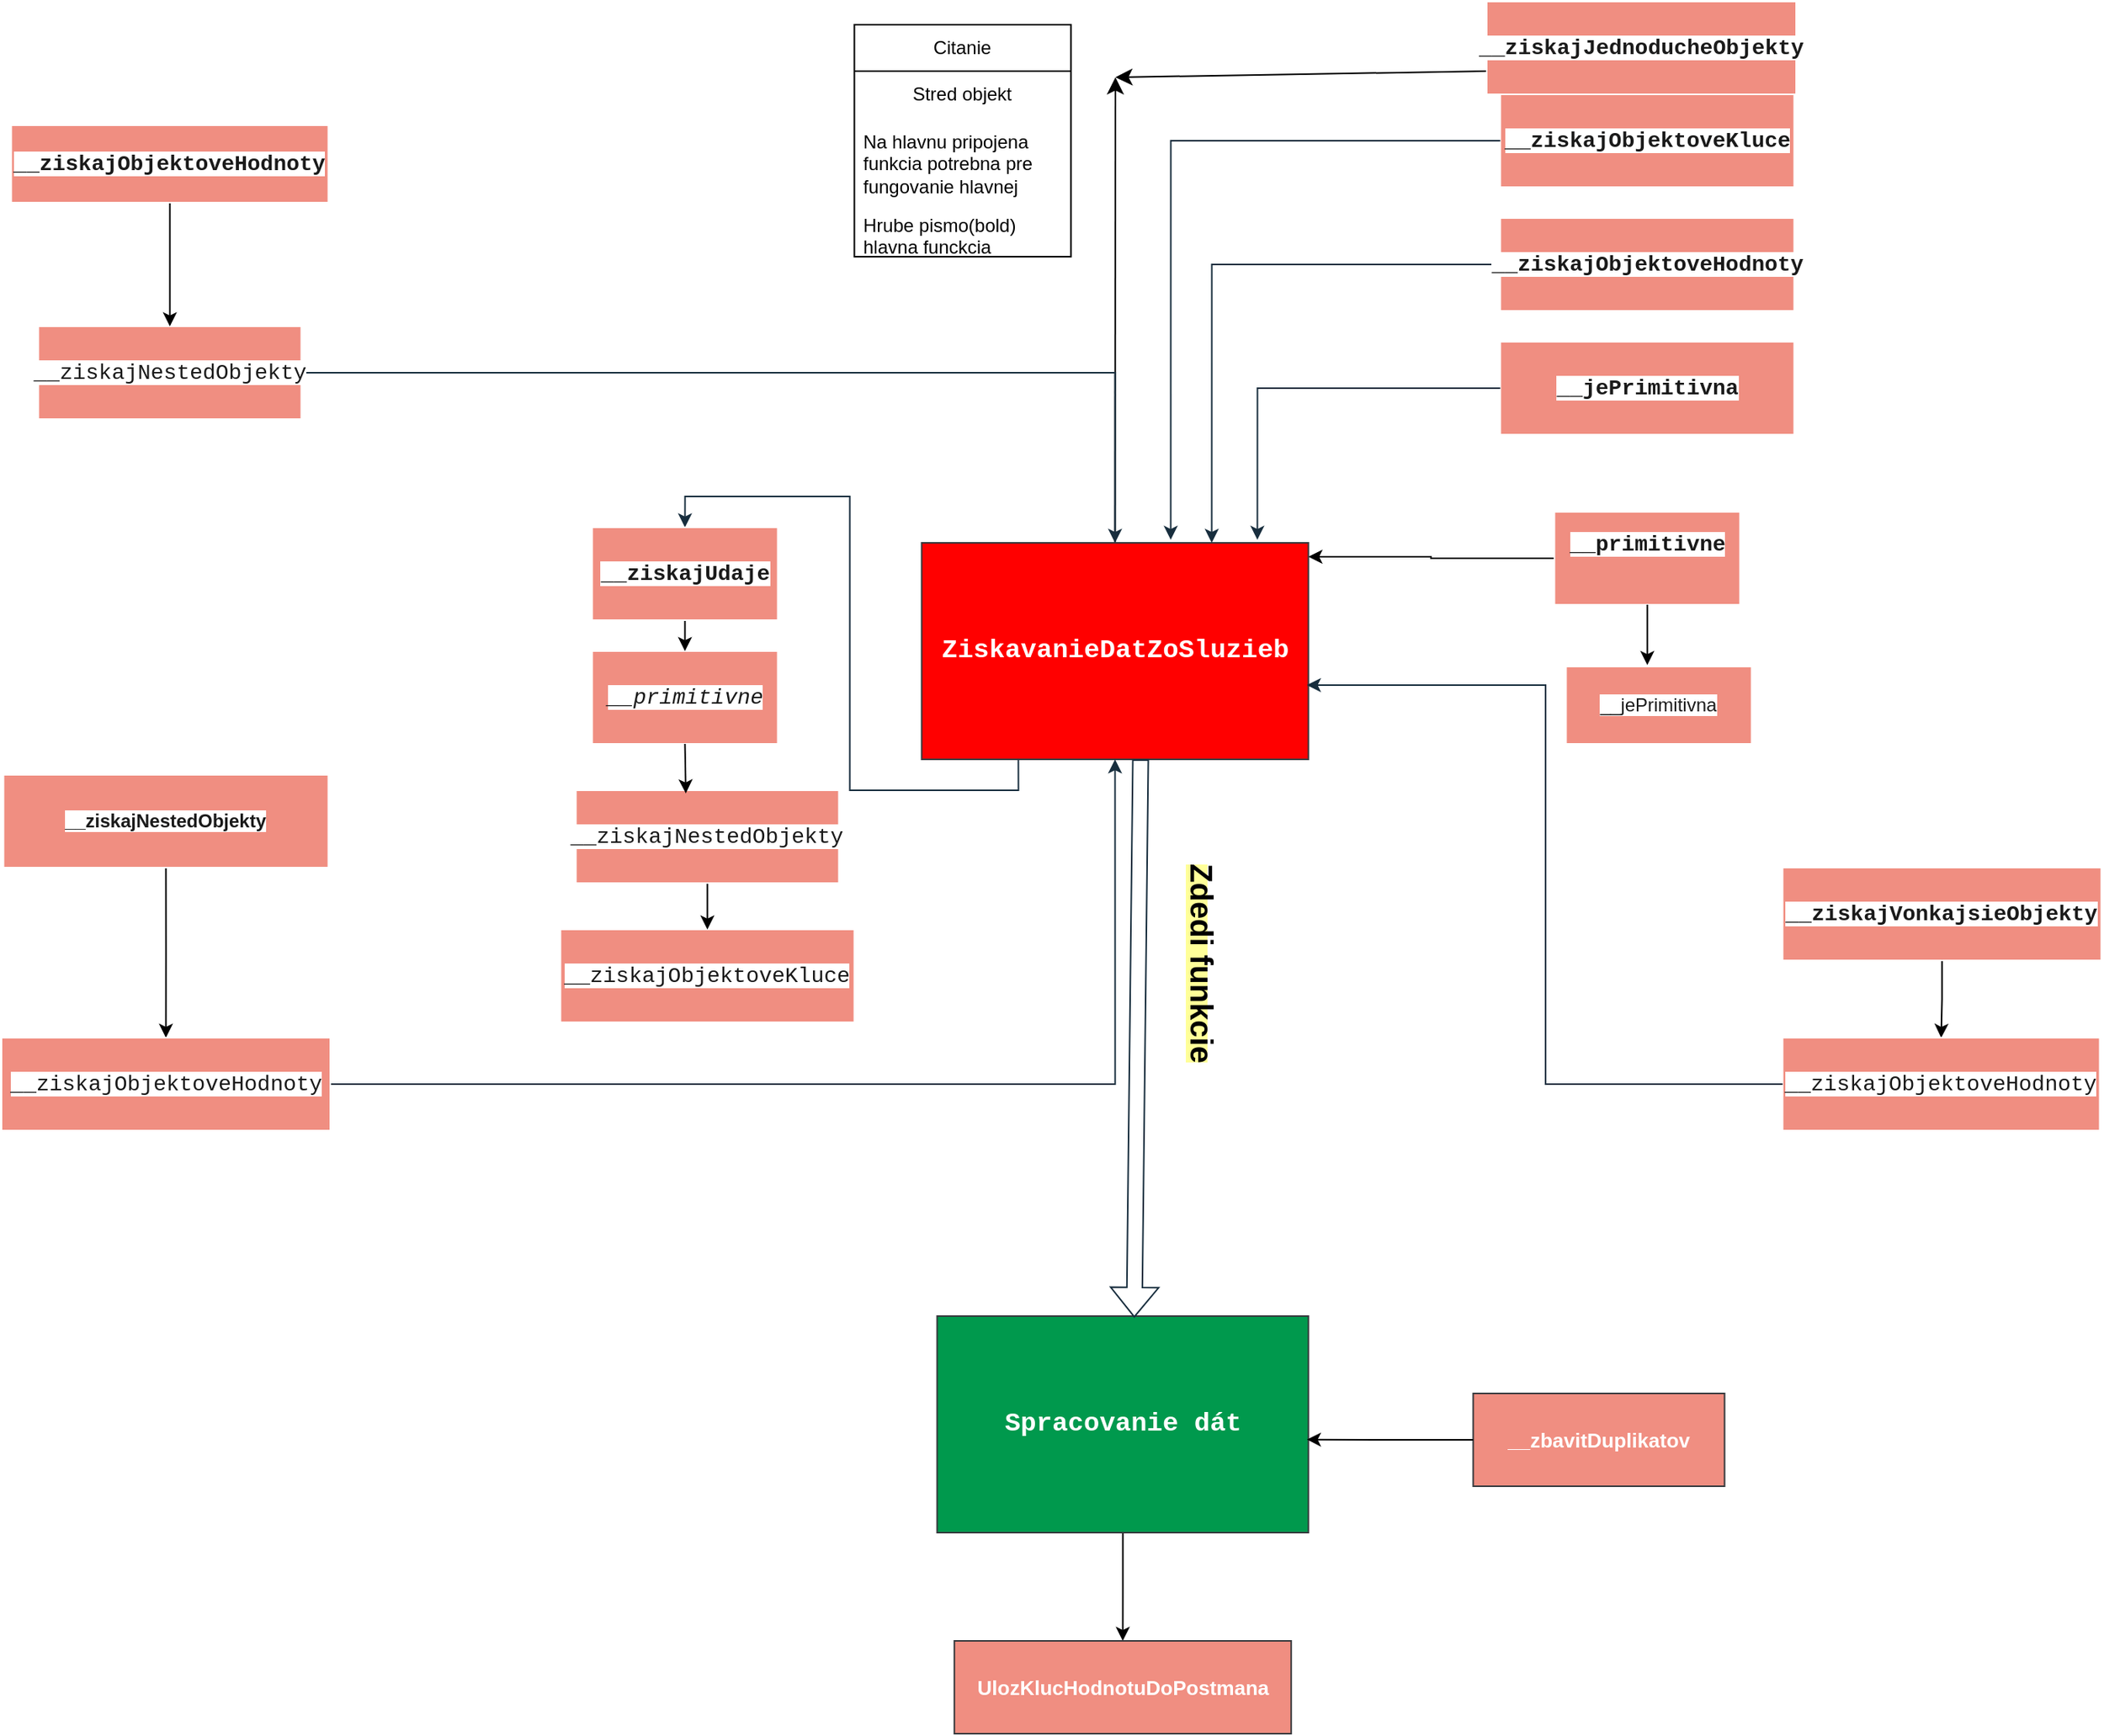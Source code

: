 <mxfile version="22.1.16" type="onedrive">
  <diagram id="C5RBs43oDa-KdzZeNtuy" name="Page-1">
    <mxGraphModel grid="1" page="1" gridSize="10" guides="1" tooltips="1" connect="1" arrows="1" fold="1" pageScale="1" pageWidth="827" pageHeight="1169" math="0" shadow="0">
      <root>
        <mxCell id="WIyWlLk6GJQsqaUBKTNV-0" />
        <mxCell id="WIyWlLk6GJQsqaUBKTNV-1" parent="WIyWlLk6GJQsqaUBKTNV-0" />
        <mxCell id="lOGXAbCOyEfxw4sRU7QS-70" style="edgeStyle=orthogonalEdgeStyle;rounded=0;orthogonalLoop=1;jettySize=auto;html=1;exitX=0.25;exitY=1;exitDx=0;exitDy=0;entryX=0.5;entryY=0;entryDx=0;entryDy=0;labelBackgroundColor=none;fontColor=default;strokeColor=#182E3E;" edge="1" parent="WIyWlLk6GJQsqaUBKTNV-1" source="lOGXAbCOyEfxw4sRU7QS-0" target="lOGXAbCOyEfxw4sRU7QS-68">
          <mxGeometry relative="1" as="geometry" />
        </mxCell>
        <mxCell id="bgav8Fi3GHFBIJAae7oM-3" style="edgeStyle=none;curved=1;rounded=0;orthogonalLoop=1;jettySize=auto;html=1;exitX=0.5;exitY=0;exitDx=0;exitDy=0;fontSize=12;startSize=8;endSize=8;" edge="1" parent="WIyWlLk6GJQsqaUBKTNV-1" source="lOGXAbCOyEfxw4sRU7QS-0">
          <mxGeometry relative="1" as="geometry">
            <mxPoint x="90" y="-1120" as="targetPoint" />
          </mxGeometry>
        </mxCell>
        <mxCell id="lOGXAbCOyEfxw4sRU7QS-0" value="&lt;div style=&quot;font-family: Consolas, &amp;quot;Courier New&amp;quot;, monospace; line-height: 19px;&quot;&gt;&lt;div style=&quot;line-height: 19px;&quot;&gt;&lt;font style=&quot;font-size: 17px;&quot; color=&quot;#ffffff&quot;&gt;ZiskavanieDatZoSluzieb&lt;/font&gt;&lt;/div&gt;&lt;/div&gt;" style="rounded=0;whiteSpace=wrap;html=1;labelBackgroundColor=none;fillColor=#FF0000;strokeColor=#36393d;fontStyle=1" vertex="1" parent="WIyWlLk6GJQsqaUBKTNV-1">
          <mxGeometry x="-35.25" y="-819" width="250" height="140" as="geometry" />
        </mxCell>
        <mxCell id="lOGXAbCOyEfxw4sRU7QS-60" style="edgeStyle=orthogonalEdgeStyle;rounded=0;orthogonalLoop=1;jettySize=auto;html=1;entryX=0.5;entryY=0;entryDx=0;entryDy=0;labelBackgroundColor=none;fontColor=default;strokeColor=#182E3E;" edge="1" parent="WIyWlLk6GJQsqaUBKTNV-1" source="lOGXAbCOyEfxw4sRU7QS-1" target="lOGXAbCOyEfxw4sRU7QS-0">
          <mxGeometry relative="1" as="geometry" />
        </mxCell>
        <mxCell id="lOGXAbCOyEfxw4sRU7QS-1" value="&lt;div style=&quot;font-family: Consolas, &amp;quot;Courier New&amp;quot;, monospace; font-size: 14px; line-height: 19px;&quot;&gt;&lt;font style=&quot;background-color: rgb(255, 255, 255);&quot; color=&quot;#1a1a1a&quot;&gt;__ziskajNestedObjekty&lt;/font&gt;&lt;/div&gt;" style="rounded=0;whiteSpace=wrap;html=1;labelBackgroundColor=none;fillColor=#F08E81;strokeColor=#FFFFFF;fontColor=#1A1A1A;" vertex="1" parent="WIyWlLk6GJQsqaUBKTNV-1">
          <mxGeometry x="-606.25" y="-959" width="170" height="60" as="geometry" />
        </mxCell>
        <mxCell id="fRCAeJa1ZqHoWWwUZXJR-5" style="edgeStyle=orthogonalEdgeStyle;rounded=0;orthogonalLoop=1;jettySize=auto;html=1;entryX=0.5;entryY=0;entryDx=0;entryDy=0;" edge="1" parent="WIyWlLk6GJQsqaUBKTNV-1" source="lOGXAbCOyEfxw4sRU7QS-2" target="lOGXAbCOyEfxw4sRU7QS-1">
          <mxGeometry relative="1" as="geometry">
            <Array as="points">
              <mxPoint x="-521" y="-959" />
            </Array>
          </mxGeometry>
        </mxCell>
        <mxCell id="lOGXAbCOyEfxw4sRU7QS-2" value="&lt;div style=&quot;font-family: Consolas, &amp;quot;Courier New&amp;quot;, monospace; font-size: 14px; line-height: 19px;&quot;&gt;&lt;font color=&quot;#1a1a1a&quot; style=&quot;background-color: rgb(255, 255, 255);&quot;&gt;__ziskajObjektoveHodnoty&lt;/font&gt;&lt;/div&gt;" style="whiteSpace=wrap;html=1;rounded=0;labelBackgroundColor=none;fillColor=#F08E81;strokeColor=#FFFFFF;fontColor=#1A1A1A;fontStyle=1" vertex="1" parent="WIyWlLk6GJQsqaUBKTNV-1">
          <mxGeometry x="-623.75" y="-1089" width="205" height="50" as="geometry" />
        </mxCell>
        <mxCell id="fRCAeJa1ZqHoWWwUZXJR-2" style="edgeStyle=orthogonalEdgeStyle;rounded=0;orthogonalLoop=1;jettySize=auto;html=1;entryX=0.5;entryY=0;entryDx=0;entryDy=0;" edge="1" parent="WIyWlLk6GJQsqaUBKTNV-1" source="lOGXAbCOyEfxw4sRU7QS-6" target="lOGXAbCOyEfxw4sRU7QS-77">
          <mxGeometry relative="1" as="geometry" />
        </mxCell>
        <mxCell id="lOGXAbCOyEfxw4sRU7QS-6" value="&lt;div style=&quot;font-family: Consolas, &amp;quot;Courier New&amp;quot;, monospace; font-size: 14px; line-height: 19px;&quot;&gt;&lt;span style=&quot;background-color: rgb(255, 255, 255);&quot;&gt;&lt;font color=&quot;#1a1a1a&quot;&gt;__ziskajVonkajsieObjekty&lt;/font&gt;&lt;/span&gt;&lt;/div&gt;" style="whiteSpace=wrap;html=1;rounded=0;labelBackgroundColor=none;fillColor=#F08E81;strokeColor=#FFFFFF;fontColor=#1A1A1A;fontStyle=1" vertex="1" parent="WIyWlLk6GJQsqaUBKTNV-1">
          <mxGeometry x="521.25" y="-609" width="206" height="60" as="geometry" />
        </mxCell>
        <mxCell id="fRCAeJa1ZqHoWWwUZXJR-1" style="edgeStyle=orthogonalEdgeStyle;rounded=0;orthogonalLoop=1;jettySize=auto;html=1;" edge="1" parent="WIyWlLk6GJQsqaUBKTNV-1" source="lOGXAbCOyEfxw4sRU7QS-12" target="lOGXAbCOyEfxw4sRU7QS-0">
          <mxGeometry relative="1" as="geometry">
            <Array as="points">
              <mxPoint x="294" y="-809" />
              <mxPoint x="294" y="-810" />
            </Array>
          </mxGeometry>
        </mxCell>
        <mxCell id="lOGXAbCOyEfxw4sRU7QS-12" value="&lt;div style=&quot;font-family: Consolas, &amp;quot;Courier New&amp;quot;, monospace; font-size: 14px; line-height: 19px;&quot;&gt;&lt;span style=&quot;background-color: rgb(255, 255, 255);&quot;&gt;&lt;br&gt;&lt;/span&gt;&lt;/div&gt;&lt;div style=&quot;font-family: Consolas, &amp;quot;Courier New&amp;quot;, monospace; font-size: 14px; line-height: 19px;&quot;&gt;&lt;div style=&quot;border-color: var(--border-color); text-align: left; line-height: 19px;&quot;&gt;&lt;div style=&quot;border-color: var(--border-color);&quot;&gt;&lt;font style=&quot;border-color: var(--border-color); background-color: rgb(255, 255, 255);&quot;&gt;__primitivne&lt;/font&gt;&lt;/div&gt;&lt;/div&gt;&lt;font style=&quot;border-color: var(--border-color); font-family: Helvetica; font-size: 12px; text-align: left;&quot;&gt;&lt;span style=&quot;background-color: rgb(255, 255, 255);&quot;&gt;&lt;br style=&quot;border-color: var(--border-color); text-align: center;&quot;&gt;&lt;/span&gt;&lt;br style=&quot;border-color: var(--border-color);&quot;&gt;&lt;/font&gt;&lt;/div&gt;" style="whiteSpace=wrap;html=1;rounded=0;labelBackgroundColor=none;fillColor=#F08E81;strokeColor=#FFFFFF;fontColor=#1A1A1A;fontStyle=1;" vertex="1" parent="WIyWlLk6GJQsqaUBKTNV-1">
          <mxGeometry x="373.75" y="-839" width="120" height="60" as="geometry" />
        </mxCell>
        <mxCell id="lOGXAbCOyEfxw4sRU7QS-17" value="&lt;span style=&quot;background-color: rgb(255, 255, 255);&quot;&gt;__jePrimitivna&lt;/span&gt;&lt;font color=&quot;#ffffff&quot;&gt;&lt;br&gt;&lt;/font&gt;" style="rounded=0;whiteSpace=wrap;html=1;labelBackgroundColor=none;fillColor=#F08E81;strokeColor=#FFFFFF;fontColor=#1A1A1A;fontStyle=0" vertex="1" parent="WIyWlLk6GJQsqaUBKTNV-1">
          <mxGeometry x="381.25" y="-739" width="120" height="50" as="geometry" />
        </mxCell>
        <mxCell id="fRCAeJa1ZqHoWWwUZXJR-6" style="edgeStyle=orthogonalEdgeStyle;rounded=0;orthogonalLoop=1;jettySize=auto;html=1;exitX=0.5;exitY=1;exitDx=0;exitDy=0;" edge="1" parent="WIyWlLk6GJQsqaUBKTNV-1" source="lOGXAbCOyEfxw4sRU7QS-27" target="lOGXAbCOyEfxw4sRU7QS-58">
          <mxGeometry relative="1" as="geometry" />
        </mxCell>
        <mxCell id="lOGXAbCOyEfxw4sRU7QS-27" value="&lt;b style=&quot;background-color: rgb(255, 255, 255);&quot;&gt;__ziskajNestedObjekty&lt;/b&gt;" style="rounded=0;whiteSpace=wrap;html=1;labelBackgroundColor=none;fillColor=#F08E81;strokeColor=#FFFFFF;fontColor=#1A1A1A;" vertex="1" parent="WIyWlLk6GJQsqaUBKTNV-1">
          <mxGeometry x="-628.75" y="-669" width="210" height="60" as="geometry" />
        </mxCell>
        <mxCell id="lOGXAbCOyEfxw4sRU7QS-32" value="&lt;div style=&quot;font-family: Consolas, &amp;quot;Courier New&amp;quot;, monospace; font-size: 14px; line-height: 19px;&quot;&gt;&lt;font style=&quot;background-color: rgb(255, 255, 255);&quot; color=&quot;#1a1a1a&quot;&gt;__ziskajObjektoveKluce&lt;/font&gt;&lt;/div&gt;" style="whiteSpace=wrap;html=1;rounded=0;labelBackgroundColor=none;fillColor=#F08E81;strokeColor=#FFFFFF;fontColor=#1A1A1A;" vertex="1" parent="WIyWlLk6GJQsqaUBKTNV-1">
          <mxGeometry x="-268.75" y="-569" width="190" height="60" as="geometry" />
        </mxCell>
        <mxCell id="lOGXAbCOyEfxw4sRU7QS-62" style="edgeStyle=orthogonalEdgeStyle;rounded=0;orthogonalLoop=1;jettySize=auto;html=1;entryX=0.5;entryY=1;entryDx=0;entryDy=0;labelBackgroundColor=none;fontColor=default;strokeColor=#182E3E;" edge="1" parent="WIyWlLk6GJQsqaUBKTNV-1" source="lOGXAbCOyEfxw4sRU7QS-58" target="lOGXAbCOyEfxw4sRU7QS-0">
          <mxGeometry relative="1" as="geometry" />
        </mxCell>
        <mxCell id="lOGXAbCOyEfxw4sRU7QS-58" value="&lt;div style=&quot;font-family: Consolas, &amp;quot;Courier New&amp;quot;, monospace; font-size: 14px; line-height: 19px;&quot;&gt;&lt;font style=&quot;background-color: rgb(255, 255, 255);&quot; color=&quot;#1a1a1a&quot;&gt;__ziskajObjektoveHodnoty&lt;/font&gt;&lt;br&gt;&lt;/div&gt;" style="rounded=0;whiteSpace=wrap;html=1;labelBackgroundColor=none;fillColor=#F08E81;strokeColor=#FFFFFF;fontColor=#1A1A1A;" vertex="1" parent="WIyWlLk6GJQsqaUBKTNV-1">
          <mxGeometry x="-630" y="-499" width="212.5" height="60" as="geometry" />
        </mxCell>
        <mxCell id="lOGXAbCOyEfxw4sRU7QS-65" value="&lt;span style=&quot;background-color: rgb(255, 255, 255);&quot;&gt;&lt;font color=&quot;#1a1a1a&quot;&gt;&lt;br&gt;&lt;/font&gt;&lt;/span&gt;&lt;div style=&quot;font-family: Consolas, &amp;quot;Courier New&amp;quot;, monospace; font-weight: normal; font-size: 14px; line-height: 19px;&quot;&gt;&lt;div&gt;&lt;span style=&quot;font-style: italic; background-color: rgb(255, 255, 255);&quot;&gt;&lt;font color=&quot;#1a1a1a&quot;&gt;__primitivne&lt;/font&gt;&lt;/span&gt;&lt;/div&gt;&lt;/div&gt;&lt;span style=&quot;background-color: rgb(255, 255, 255);&quot;&gt;&lt;br&gt;&lt;/span&gt;" style="rounded=0;whiteSpace=wrap;html=1;labelBackgroundColor=none;fillColor=#F08E81;strokeColor=#FFFFFF;fontColor=#1A1A1A;" vertex="1" parent="WIyWlLk6GJQsqaUBKTNV-1">
          <mxGeometry x="-248.25" y="-749" width="120" height="60" as="geometry" />
        </mxCell>
        <mxCell id="fRCAeJa1ZqHoWWwUZXJR-11" style="edgeStyle=orthogonalEdgeStyle;rounded=0;orthogonalLoop=1;jettySize=auto;html=1;exitX=0.5;exitY=1;exitDx=0;exitDy=0;entryX=0.5;entryY=0;entryDx=0;entryDy=0;" edge="1" parent="WIyWlLk6GJQsqaUBKTNV-1" source="lOGXAbCOyEfxw4sRU7QS-67" target="lOGXAbCOyEfxw4sRU7QS-32">
          <mxGeometry relative="1" as="geometry" />
        </mxCell>
        <mxCell id="lOGXAbCOyEfxw4sRU7QS-67" value="&lt;div style=&quot;font-family: Consolas, &amp;quot;Courier New&amp;quot;, monospace; font-size: 14px; line-height: 19px;&quot;&gt;&lt;font style=&quot;background-color: rgb(255, 255, 255);&quot; color=&quot;#1a1a1a&quot;&gt;__ziskajNestedObjekty&lt;/font&gt;&lt;/div&gt;" style="rounded=0;whiteSpace=wrap;html=1;labelBackgroundColor=none;fillColor=#F08E81;strokeColor=#FFFFFF;fontColor=#1A1A1A;" vertex="1" parent="WIyWlLk6GJQsqaUBKTNV-1">
          <mxGeometry x="-258.75" y="-659" width="170" height="60" as="geometry" />
        </mxCell>
        <mxCell id="fRCAeJa1ZqHoWWwUZXJR-7" style="edgeStyle=orthogonalEdgeStyle;rounded=0;orthogonalLoop=1;jettySize=auto;html=1;exitX=0.5;exitY=1;exitDx=0;exitDy=0;entryX=0.5;entryY=0;entryDx=0;entryDy=0;" edge="1" parent="WIyWlLk6GJQsqaUBKTNV-1" source="lOGXAbCOyEfxw4sRU7QS-68" target="lOGXAbCOyEfxw4sRU7QS-65">
          <mxGeometry relative="1" as="geometry" />
        </mxCell>
        <mxCell id="lOGXAbCOyEfxw4sRU7QS-68" value="&lt;div style=&quot;font-family: Consolas, &amp;quot;Courier New&amp;quot;, monospace; font-size: 14px; line-height: 19px;&quot;&gt;&lt;span style=&quot;background-color: rgb(255, 255, 255);&quot;&gt;&lt;font color=&quot;#1a1a1a&quot;&gt;__ziskajUdaje&lt;/font&gt;&lt;/span&gt;&lt;/div&gt;" style="rounded=0;whiteSpace=wrap;html=1;labelBackgroundColor=none;fillColor=#F08E81;strokeColor=#FFFFFF;fontColor=#1A1A1A;fontStyle=1" vertex="1" parent="WIyWlLk6GJQsqaUBKTNV-1">
          <mxGeometry x="-248.25" y="-829" width="120" height="60" as="geometry" />
        </mxCell>
        <mxCell id="lOGXAbCOyEfxw4sRU7QS-77" value="&lt;div style=&quot;font-family: Consolas, &amp;quot;Courier New&amp;quot;, monospace; font-size: 14px; line-height: 19px;&quot;&gt;&lt;font style=&quot;background-color: rgb(255, 255, 255);&quot; color=&quot;#1a1a1a&quot;&gt;__ziskajObjektoveHodnoty&lt;/font&gt;&lt;/div&gt;" style="whiteSpace=wrap;html=1;rounded=0;labelBackgroundColor=none;fillColor=#F08E81;strokeColor=#FFFFFF;fontColor=#1A1A1A;" vertex="1" parent="WIyWlLk6GJQsqaUBKTNV-1">
          <mxGeometry x="521.25" y="-499" width="205" height="60" as="geometry" />
        </mxCell>
        <mxCell id="lOGXAbCOyEfxw4sRU7QS-80" style="edgeStyle=orthogonalEdgeStyle;rounded=0;orthogonalLoop=1;jettySize=auto;html=1;entryX=0.996;entryY=0.657;entryDx=0;entryDy=0;entryPerimeter=0;labelBackgroundColor=none;fontColor=default;strokeColor=#182E3E;" edge="1" parent="WIyWlLk6GJQsqaUBKTNV-1" source="lOGXAbCOyEfxw4sRU7QS-77" target="lOGXAbCOyEfxw4sRU7QS-0">
          <mxGeometry relative="1" as="geometry" />
        </mxCell>
        <mxCell id="lOGXAbCOyEfxw4sRU7QS-99" style="edgeStyle=orthogonalEdgeStyle;rounded=0;orthogonalLoop=1;jettySize=auto;html=1;exitX=0;exitY=0.5;exitDx=0;exitDy=0;entryX=0.75;entryY=0;entryDx=0;entryDy=0;labelBackgroundColor=none;fontColor=default;strokeColor=#182E3E;" edge="1" parent="WIyWlLk6GJQsqaUBKTNV-1" source="lOGXAbCOyEfxw4sRU7QS-84" target="lOGXAbCOyEfxw4sRU7QS-0">
          <mxGeometry relative="1" as="geometry" />
        </mxCell>
        <mxCell id="lOGXAbCOyEfxw4sRU7QS-84" value="&lt;div style=&quot;font-family: Consolas, &amp;quot;Courier New&amp;quot;, monospace; font-size: 14px; line-height: 19px;&quot;&gt;&lt;span style=&quot;background-color: rgb(255, 255, 255);&quot;&gt;&lt;font color=&quot;#1a1a1a&quot;&gt;__ziskajObjektoveHodnoty&lt;/font&gt;&lt;/span&gt;&lt;/div&gt;" style="whiteSpace=wrap;html=1;rounded=0;labelBackgroundColor=none;fillColor=#F08E81;strokeColor=#FFFFFF;fontColor=#1A1A1A;fontStyle=1" vertex="1" parent="WIyWlLk6GJQsqaUBKTNV-1">
          <mxGeometry x="338.75" y="-1029" width="190" height="60" as="geometry" />
        </mxCell>
        <mxCell id="lOGXAbCOyEfxw4sRU7QS-87" value="&lt;div style=&quot;font-family: Consolas, &amp;quot;Courier New&amp;quot;, monospace; font-size: 14px; line-height: 19px;&quot;&gt;&lt;span style=&quot;background-color: rgb(255, 255, 255);&quot;&gt;&lt;font color=&quot;#1a1a1a&quot;&gt;__jePrimitivna&lt;/font&gt;&lt;/span&gt;&lt;/div&gt;" style="whiteSpace=wrap;html=1;rounded=0;labelBackgroundColor=none;fillColor=#F08E81;strokeColor=#FFFFFF;fontColor=#1A1A1A;fontStyle=1" vertex="1" parent="WIyWlLk6GJQsqaUBKTNV-1">
          <mxGeometry x="338.75" y="-949" width="190" height="60" as="geometry" />
        </mxCell>
        <mxCell id="lOGXAbCOyEfxw4sRU7QS-90" value="&lt;div style=&quot;font-family: Consolas, &amp;quot;Courier New&amp;quot;, monospace; font-size: 14px; line-height: 19px;&quot;&gt;&lt;span style=&quot;background-color: rgb(255, 255, 255);&quot;&gt;&lt;font color=&quot;#1a1a1a&quot;&gt;__ziskajObjektoveKluce&lt;/font&gt;&lt;/span&gt;&lt;/div&gt;" style="rounded=0;whiteSpace=wrap;html=1;labelBackgroundColor=none;fillColor=#F08E81;strokeColor=#FFFFFF;fontColor=#1A1A1A;fontStyle=1" vertex="1" parent="WIyWlLk6GJQsqaUBKTNV-1">
          <mxGeometry x="338.75" y="-1109" width="190" height="60" as="geometry" />
        </mxCell>
        <mxCell id="lOGXAbCOyEfxw4sRU7QS-98" style="edgeStyle=orthogonalEdgeStyle;rounded=0;orthogonalLoop=1;jettySize=auto;html=1;exitX=0;exitY=0.5;exitDx=0;exitDy=0;entryX=0.644;entryY=-0.014;entryDx=0;entryDy=0;entryPerimeter=0;labelBackgroundColor=none;fontColor=default;strokeColor=#182E3E;" edge="1" parent="WIyWlLk6GJQsqaUBKTNV-1" source="lOGXAbCOyEfxw4sRU7QS-90" target="lOGXAbCOyEfxw4sRU7QS-0">
          <mxGeometry relative="1" as="geometry" />
        </mxCell>
        <mxCell id="lOGXAbCOyEfxw4sRU7QS-100" style="edgeStyle=orthogonalEdgeStyle;rounded=0;orthogonalLoop=1;jettySize=auto;html=1;exitX=0;exitY=0.5;exitDx=0;exitDy=0;entryX=0.868;entryY=-0.014;entryDx=0;entryDy=0;entryPerimeter=0;labelBackgroundColor=none;fontColor=default;strokeColor=#182E3E;" edge="1" parent="WIyWlLk6GJQsqaUBKTNV-1" source="lOGXAbCOyEfxw4sRU7QS-87" target="lOGXAbCOyEfxw4sRU7QS-0">
          <mxGeometry relative="1" as="geometry" />
        </mxCell>
        <mxCell id="YXiaKdGjtoN9CGgRaMWh-12" value="" style="edgeStyle=orthogonalEdgeStyle;rounded=0;orthogonalLoop=1;jettySize=auto;html=1;" edge="1" parent="WIyWlLk6GJQsqaUBKTNV-1" source="lOGXAbCOyEfxw4sRU7QS-101">
          <mxGeometry relative="1" as="geometry">
            <mxPoint x="94.75" y="-109" as="targetPoint" />
          </mxGeometry>
        </mxCell>
        <mxCell id="lOGXAbCOyEfxw4sRU7QS-101" value="&lt;div style=&quot;font-family: Consolas, &amp;quot;Courier New&amp;quot;, monospace; line-height: 19px;&quot;&gt;&lt;div style=&quot;line-height: 19px;&quot;&gt;&lt;font style=&quot;font-size: 17px;&quot; color=&quot;#ffffff&quot;&gt;Spracovanie dát&lt;/font&gt;&lt;/div&gt;&lt;/div&gt;" style="rounded=0;whiteSpace=wrap;html=1;labelBackgroundColor=none;fillColor=#00994D;strokeColor=#36393d;fontStyle=1" vertex="1" parent="WIyWlLk6GJQsqaUBKTNV-1">
          <mxGeometry x="-25.25" y="-319" width="240" height="140" as="geometry" />
        </mxCell>
        <mxCell id="lOGXAbCOyEfxw4sRU7QS-104" value="&lt;font style=&quot;font-size: 13px;&quot; color=&quot;#ffffff&quot;&gt;__zbavitDuplikatov&lt;/font&gt;" style="whiteSpace=wrap;html=1;fillColor=#F08E81;strokeColor=#36393d;rounded=0;labelBackgroundColor=none;fontStyle=1;" vertex="1" parent="WIyWlLk6GJQsqaUBKTNV-1">
          <mxGeometry x="321.25" y="-269" width="162.5" height="60" as="geometry" />
        </mxCell>
        <mxCell id="lOGXAbCOyEfxw4sRU7QS-107" value="" style="shape=flexArrow;endArrow=classic;html=1;rounded=0;strokeColor=#182E3E;fontColor=#1A1A1A;exitX=0.566;exitY=1.021;exitDx=0;exitDy=0;exitPerimeter=0;entryX=0.531;entryY=0.007;entryDx=0;entryDy=0;entryPerimeter=0;" edge="1" parent="WIyWlLk6GJQsqaUBKTNV-1" target="lOGXAbCOyEfxw4sRU7QS-101">
          <mxGeometry width="50" height="50" relative="1" as="geometry">
            <mxPoint x="106.25" y="-679" as="sourcePoint" />
            <mxPoint x="104.819" y="-321.94" as="targetPoint" />
          </mxGeometry>
        </mxCell>
        <mxCell id="ui6PFzpnOUfT__pSeQLo-5" value="Citanie" style="swimlane;fontStyle=0;childLayout=stackLayout;horizontal=1;startSize=30;horizontalStack=0;resizeParent=1;resizeParentMax=0;resizeLast=0;collapsible=1;marginBottom=0;whiteSpace=wrap;html=1;" vertex="1" parent="WIyWlLk6GJQsqaUBKTNV-1">
          <mxGeometry x="-78.75" y="-1154" width="140" height="150" as="geometry" />
        </mxCell>
        <mxCell id="ui6PFzpnOUfT__pSeQLo-6" value="Stred objekt" style="text;strokeColor=none;fillColor=none;align=center;verticalAlign=middle;spacingLeft=4;spacingRight=4;overflow=hidden;points=[[0,0.5],[1,0.5]];portConstraint=eastwest;rotatable=0;whiteSpace=wrap;html=1;" vertex="1" parent="ui6PFzpnOUfT__pSeQLo-5">
          <mxGeometry y="30" width="140" height="30" as="geometry" />
        </mxCell>
        <mxCell id="ui6PFzpnOUfT__pSeQLo-9" value="Na hlavnu pripojena funkcia potrebna pre fungovanie hlavnej" style="text;strokeColor=none;fillColor=none;align=left;verticalAlign=middle;spacingLeft=4;spacingRight=4;overflow=hidden;points=[[0,0.5],[1,0.5]];portConstraint=eastwest;rotatable=0;whiteSpace=wrap;html=1;" vertex="1" parent="ui6PFzpnOUfT__pSeQLo-5">
          <mxGeometry y="60" width="140" height="60" as="geometry" />
        </mxCell>
        <mxCell id="ui6PFzpnOUfT__pSeQLo-8" value="Hrube pismo(bold) hlavna funckcia" style="text;strokeColor=none;fillColor=none;align=left;verticalAlign=middle;spacingLeft=4;spacingRight=4;overflow=hidden;points=[[0,0.5],[1,0.5]];portConstraint=eastwest;rotatable=0;whiteSpace=wrap;html=1;" vertex="1" parent="ui6PFzpnOUfT__pSeQLo-5">
          <mxGeometry y="120" width="140" height="30" as="geometry" />
        </mxCell>
        <mxCell id="YXiaKdGjtoN9CGgRaMWh-9" style="edgeStyle=orthogonalEdgeStyle;rounded=0;orthogonalLoop=1;jettySize=auto;html=1;exitX=0;exitY=0.5;exitDx=0;exitDy=0;entryX=0.996;entryY=0.57;entryDx=0;entryDy=0;entryPerimeter=0;" edge="1" parent="WIyWlLk6GJQsqaUBKTNV-1" source="lOGXAbCOyEfxw4sRU7QS-104" target="lOGXAbCOyEfxw4sRU7QS-101">
          <mxGeometry relative="1" as="geometry" />
        </mxCell>
        <mxCell id="YXiaKdGjtoN9CGgRaMWh-10" value="&lt;b style=&quot;background-color: rgb(255, 255, 153);&quot;&gt;&lt;font style=&quot;font-size: 20px;&quot;&gt;Zdedi funkcie&lt;/font&gt;&lt;/b&gt;" style="text;html=1;strokeColor=none;fillColor=none;align=center;verticalAlign=middle;whiteSpace=wrap;rounded=0;rotation=90;" vertex="1" parent="WIyWlLk6GJQsqaUBKTNV-1">
          <mxGeometry x="37.5" y="-567.75" width="217.5" height="40" as="geometry" />
        </mxCell>
        <mxCell id="YXiaKdGjtoN9CGgRaMWh-13" value="&lt;font style=&quot;font-size: 13px;&quot; color=&quot;#ffffff&quot;&gt;UlozKlucHodnotuDoPostmana&lt;/font&gt;" style="whiteSpace=wrap;html=1;fillColor=#F08E81;strokeColor=#36393d;rounded=0;labelBackgroundColor=none;fontStyle=1;" vertex="1" parent="WIyWlLk6GJQsqaUBKTNV-1">
          <mxGeometry x="-14.13" y="-109" width="217.75" height="60" as="geometry" />
        </mxCell>
        <mxCell id="fRCAeJa1ZqHoWWwUZXJR-8" style="edgeStyle=orthogonalEdgeStyle;rounded=0;orthogonalLoop=1;jettySize=auto;html=1;exitX=0.5;exitY=1;exitDx=0;exitDy=0;entryX=0.418;entryY=0.033;entryDx=0;entryDy=0;entryPerimeter=0;" edge="1" parent="WIyWlLk6GJQsqaUBKTNV-1" source="lOGXAbCOyEfxw4sRU7QS-65" target="lOGXAbCOyEfxw4sRU7QS-67">
          <mxGeometry relative="1" as="geometry" />
        </mxCell>
        <mxCell id="fRCAeJa1ZqHoWWwUZXJR-14" style="edgeStyle=orthogonalEdgeStyle;rounded=0;orthogonalLoop=1;jettySize=auto;html=1;entryX=0.438;entryY=-0.02;entryDx=0;entryDy=0;entryPerimeter=0;" edge="1" parent="WIyWlLk6GJQsqaUBKTNV-1" source="lOGXAbCOyEfxw4sRU7QS-12" target="lOGXAbCOyEfxw4sRU7QS-17">
          <mxGeometry relative="1" as="geometry" />
        </mxCell>
        <mxCell id="bgav8Fi3GHFBIJAae7oM-4" style="edgeStyle=none;curved=1;rounded=0;orthogonalLoop=1;jettySize=auto;html=1;exitX=0;exitY=0.75;exitDx=0;exitDy=0;fontSize=12;startSize=8;endSize=8;" edge="1" parent="WIyWlLk6GJQsqaUBKTNV-1" source="bgav8Fi3GHFBIJAae7oM-0">
          <mxGeometry relative="1" as="geometry">
            <mxPoint x="90" y="-1120" as="targetPoint" />
          </mxGeometry>
        </mxCell>
        <mxCell id="bgav8Fi3GHFBIJAae7oM-0" value="&lt;div style=&quot;font-family: Consolas, &amp;quot;Courier New&amp;quot;, monospace; font-size: 14px; line-height: 19px;&quot;&gt;&lt;span style=&quot;background-color: rgb(255, 255, 255);&quot;&gt;__ziskajJednoducheObjekty&lt;/span&gt;&lt;/div&gt;" style="rounded=0;whiteSpace=wrap;html=1;fontSize=12;fillColor=#F08E81;strokeColor=#FFFFFF;fontColor=#1A1A1A;labelBackgroundColor=none;fontStyle=1;" vertex="1" parent="WIyWlLk6GJQsqaUBKTNV-1">
          <mxGeometry x="330" y="-1169" width="200" height="60" as="geometry" />
        </mxCell>
      </root>
    </mxGraphModel>
  </diagram>
</mxfile>
